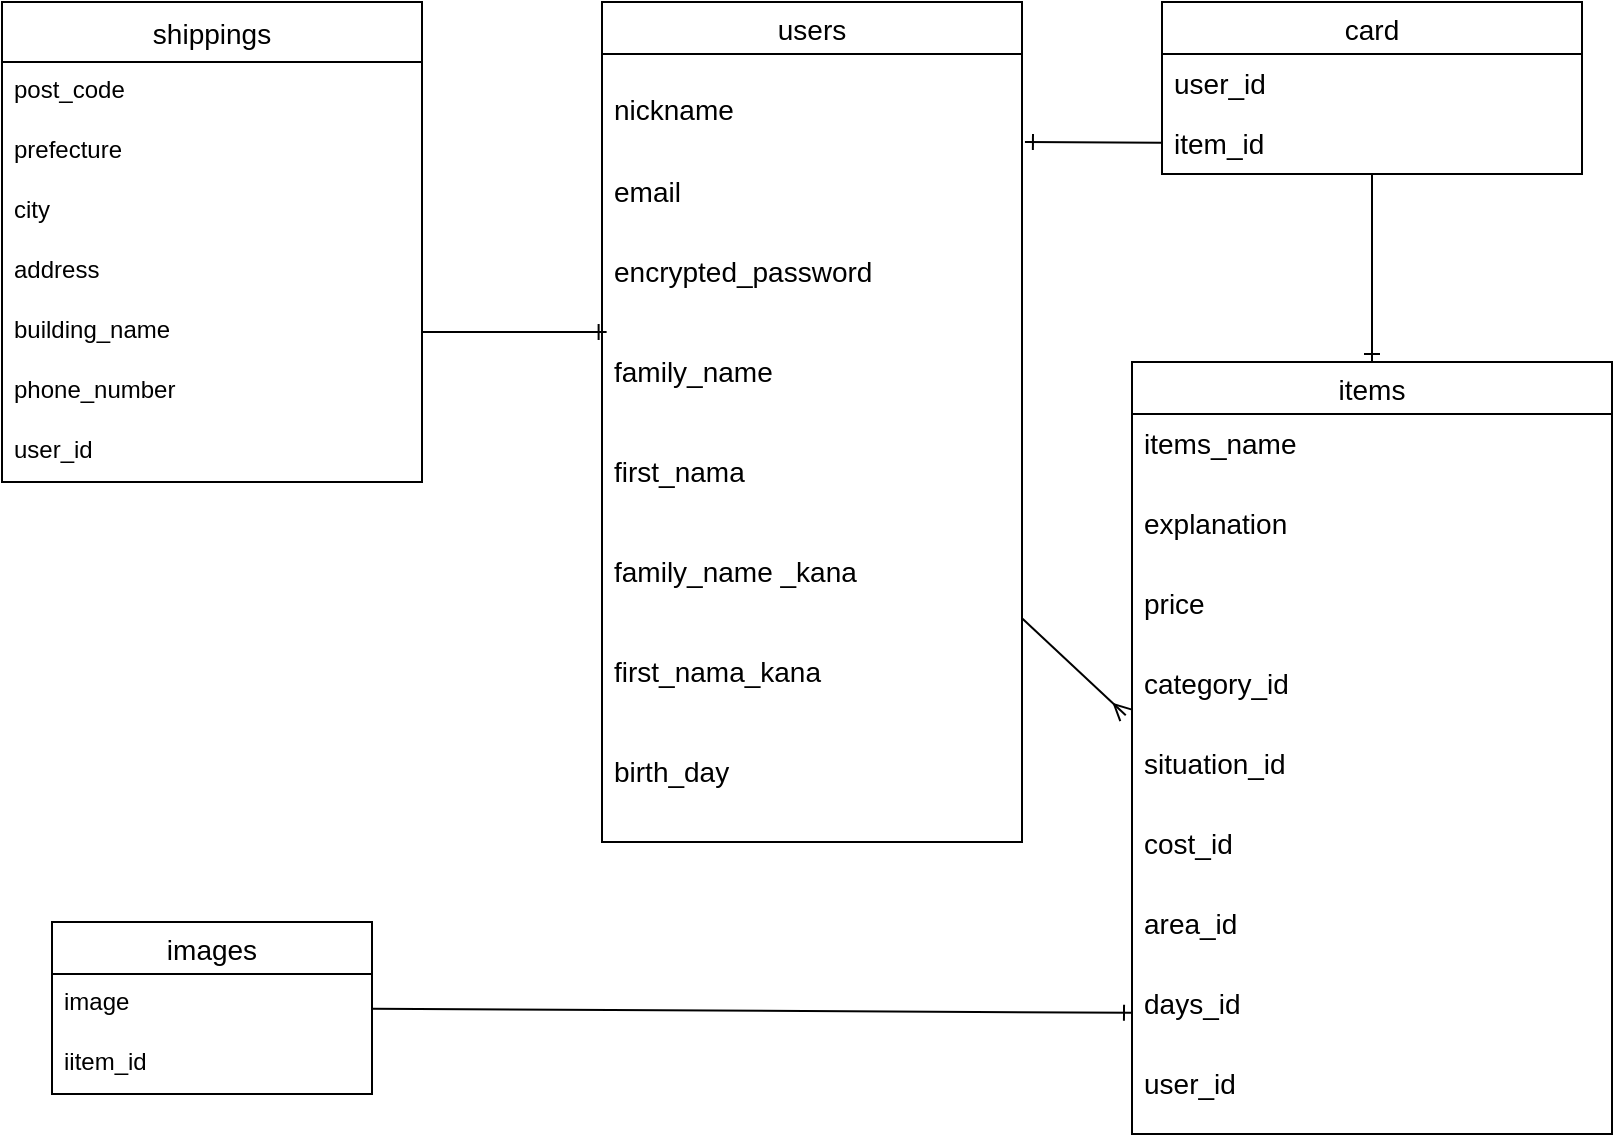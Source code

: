 <mxfile>
    <diagram id="AaYSPVp1z3YtT-DPYqw2" name="ページ1">
        <mxGraphModel dx="1016" dy="2028" grid="1" gridSize="10" guides="1" tooltips="1" connect="1" arrows="1" fold="1" page="1" pageScale="1" pageWidth="827" pageHeight="1169" math="0" shadow="0">
            <root>
                <mxCell id="0"/>
                <mxCell id="1" parent="0"/>
                <mxCell id="70" style="edgeStyle=none;html=1;entryX=-0.013;entryY=0.765;entryDx=0;entryDy=0;entryPerimeter=0;fontSize=14;endArrow=ERmany;endFill=0;" parent="1" source="6" target="43" edge="1">
                    <mxGeometry relative="1" as="geometry"/>
                </mxCell>
                <mxCell id="6" value="users" style="swimlane;fontStyle=0;childLayout=stackLayout;horizontal=1;startSize=26;horizontalStack=0;resizeParent=1;resizeParentMax=0;resizeLast=0;collapsible=1;marginBottom=0;align=center;fontSize=14;" parent="1" vertex="1">
                    <mxGeometry x="320" y="-340" width="210" height="420" as="geometry"/>
                </mxCell>
                <mxCell id="7" value="nickname" style="text;strokeColor=none;fillColor=none;spacingLeft=4;spacingRight=4;overflow=hidden;rotatable=0;points=[[0,0.5],[1,0.5]];portConstraint=eastwest;fontSize=14;verticalAlign=middle;" parent="6" vertex="1">
                    <mxGeometry y="26" width="210" height="54" as="geometry"/>
                </mxCell>
                <mxCell id="8" value="email" style="text;strokeColor=none;fillColor=none;spacingLeft=4;spacingRight=4;overflow=hidden;rotatable=0;points=[[0,0.5],[1,0.5]];portConstraint=eastwest;fontSize=14;" parent="6" vertex="1">
                    <mxGeometry y="80" width="210" height="40" as="geometry"/>
                </mxCell>
                <mxCell id="17" value="encrypted_password" style="text;strokeColor=none;fillColor=none;spacingLeft=4;spacingRight=4;overflow=hidden;rotatable=0;points=[[0,0.5],[1,0.5]];portConstraint=eastwest;fontSize=14;" parent="6" vertex="1">
                    <mxGeometry y="120" width="210" height="50" as="geometry"/>
                </mxCell>
                <mxCell id="20" value="family_name" style="text;strokeColor=none;fillColor=none;spacingLeft=4;spacingRight=4;overflow=hidden;rotatable=0;points=[[0,0.5],[1,0.5]];portConstraint=eastwest;fontSize=14;" parent="6" vertex="1">
                    <mxGeometry y="170" width="210" height="50" as="geometry"/>
                </mxCell>
                <mxCell id="40" value="first_nama" style="text;strokeColor=none;fillColor=none;spacingLeft=4;spacingRight=4;overflow=hidden;rotatable=0;points=[[0,0.5],[1,0.5]];portConstraint=eastwest;fontSize=14;" parent="6" vertex="1">
                    <mxGeometry y="220" width="210" height="50" as="geometry"/>
                </mxCell>
                <mxCell id="39" value="family_name _kana" style="text;strokeColor=none;fillColor=none;spacingLeft=4;spacingRight=4;overflow=hidden;rotatable=0;points=[[0,0.5],[1,0.5]];portConstraint=eastwest;fontSize=14;" parent="6" vertex="1">
                    <mxGeometry y="270" width="210" height="50" as="geometry"/>
                </mxCell>
                <mxCell id="38" value="first_nama_kana" style="text;strokeColor=none;fillColor=none;spacingLeft=4;spacingRight=4;overflow=hidden;rotatable=0;points=[[0,0.5],[1,0.5]];portConstraint=eastwest;fontSize=14;" parent="6" vertex="1">
                    <mxGeometry y="320" width="210" height="50" as="geometry"/>
                </mxCell>
                <mxCell id="9" value="birth_day" style="text;strokeColor=none;fillColor=none;spacingLeft=4;spacingRight=4;overflow=hidden;rotatable=0;points=[[0,0.5],[1,0.5]];portConstraint=eastwest;fontSize=14;" parent="6" vertex="1">
                    <mxGeometry y="370" width="210" height="50" as="geometry"/>
                </mxCell>
                <mxCell id="27" value="items" style="swimlane;fontStyle=0;childLayout=stackLayout;horizontal=1;startSize=26;horizontalStack=0;resizeParent=1;resizeParentMax=0;resizeLast=0;collapsible=1;marginBottom=0;align=center;fontSize=14;" parent="1" vertex="1">
                    <mxGeometry x="585" y="-160" width="240" height="386" as="geometry"/>
                </mxCell>
                <mxCell id="29" value="items_name" style="text;strokeColor=none;fillColor=none;spacingLeft=4;spacingRight=4;overflow=hidden;rotatable=0;points=[[0,0.5],[1,0.5]];portConstraint=eastwest;fontSize=14;" parent="27" vertex="1">
                    <mxGeometry y="26" width="240" height="40" as="geometry"/>
                </mxCell>
                <mxCell id="41" value="explanation" style="text;strokeColor=none;fillColor=none;spacingLeft=4;spacingRight=4;overflow=hidden;rotatable=0;points=[[0,0.5],[1,0.5]];portConstraint=eastwest;fontSize=14;" parent="27" vertex="1">
                    <mxGeometry y="66" width="240" height="40" as="geometry"/>
                </mxCell>
                <mxCell id="42" value="price" style="text;strokeColor=none;fillColor=none;spacingLeft=4;spacingRight=4;overflow=hidden;rotatable=0;points=[[0,0.5],[1,0.5]];portConstraint=eastwest;fontSize=14;" parent="27" vertex="1">
                    <mxGeometry y="106" width="240" height="40" as="geometry"/>
                </mxCell>
                <mxCell id="43" value="category_id" style="text;strokeColor=none;fillColor=none;spacingLeft=4;spacingRight=4;overflow=hidden;rotatable=0;points=[[0,0.5],[1,0.5]];portConstraint=eastwest;fontSize=14;" parent="27" vertex="1">
                    <mxGeometry y="146" width="240" height="40" as="geometry"/>
                </mxCell>
                <mxCell id="44" value="situation_id" style="text;strokeColor=none;fillColor=none;spacingLeft=4;spacingRight=4;overflow=hidden;rotatable=0;points=[[0,0.5],[1,0.5]];portConstraint=eastwest;fontSize=14;" parent="27" vertex="1">
                    <mxGeometry y="186" width="240" height="40" as="geometry"/>
                </mxCell>
                <mxCell id="45" value="cost_id" style="text;strokeColor=none;fillColor=none;spacingLeft=4;spacingRight=4;overflow=hidden;rotatable=0;points=[[0,0.5],[1,0.5]];portConstraint=eastwest;fontSize=14;" parent="27" vertex="1">
                    <mxGeometry y="226" width="240" height="40" as="geometry"/>
                </mxCell>
                <mxCell id="46" value="area_id" style="text;strokeColor=none;fillColor=none;spacingLeft=4;spacingRight=4;overflow=hidden;rotatable=0;points=[[0,0.5],[1,0.5]];portConstraint=eastwest;fontSize=14;" parent="27" vertex="1">
                    <mxGeometry y="266" width="240" height="40" as="geometry"/>
                </mxCell>
                <mxCell id="47" value="days_id" style="text;strokeColor=none;fillColor=none;spacingLeft=4;spacingRight=4;overflow=hidden;rotatable=0;points=[[0,0.5],[1,0.5]];portConstraint=eastwest;fontSize=14;" parent="27" vertex="1">
                    <mxGeometry y="306" width="240" height="40" as="geometry"/>
                </mxCell>
                <mxCell id="30" value="user_id" style="text;strokeColor=none;fillColor=none;spacingLeft=4;spacingRight=4;overflow=hidden;rotatable=0;points=[[0,0.5],[1,0.5]];portConstraint=eastwest;fontSize=14;" parent="27" vertex="1">
                    <mxGeometry y="346" width="240" height="40" as="geometry"/>
                </mxCell>
                <mxCell id="74" style="edgeStyle=none;html=1;entryX=0.5;entryY=0;entryDx=0;entryDy=0;endArrow=ERone;endFill=0;" edge="1" parent="1" source="48" target="27">
                    <mxGeometry relative="1" as="geometry"/>
                </mxCell>
                <mxCell id="48" value="card" style="swimlane;fontStyle=0;childLayout=stackLayout;horizontal=1;startSize=26;horizontalStack=0;resizeParent=1;resizeParentMax=0;resizeLast=0;collapsible=1;marginBottom=0;align=center;fontSize=14;" parent="1" vertex="1">
                    <mxGeometry x="600" y="-340" width="210" height="86" as="geometry"/>
                </mxCell>
                <mxCell id="49" value="user_id" style="text;strokeColor=none;fillColor=none;spacingLeft=4;spacingRight=4;overflow=hidden;rotatable=0;points=[[0,0.5],[1,0.5]];portConstraint=eastwest;fontSize=14;" parent="48" vertex="1">
                    <mxGeometry y="26" width="210" height="30" as="geometry"/>
                </mxCell>
                <mxCell id="50" value="item_id" style="text;strokeColor=none;fillColor=none;spacingLeft=4;spacingRight=4;overflow=hidden;rotatable=0;points=[[0,0.5],[1,0.5]];portConstraint=eastwest;fontSize=14;" parent="48" vertex="1">
                    <mxGeometry y="56" width="210" height="30" as="geometry"/>
                </mxCell>
                <mxCell id="53" value="shippings" style="swimlane;fontStyle=0;childLayout=stackLayout;horizontal=1;startSize=30;horizontalStack=0;resizeParent=1;resizeParentMax=0;resizeLast=0;collapsible=1;marginBottom=0;align=center;fontSize=14;" parent="1" vertex="1">
                    <mxGeometry x="20" y="-340" width="210" height="240" as="geometry"/>
                </mxCell>
                <mxCell id="60" value="post_code" style="text;strokeColor=none;fillColor=none;spacingLeft=4;spacingRight=4;overflow=hidden;rotatable=0;points=[[0,0.5],[1,0.5]];portConstraint=eastwest;fontSize=12;" parent="53" vertex="1">
                    <mxGeometry y="30" width="210" height="30" as="geometry"/>
                </mxCell>
                <mxCell id="59" value="prefecture" style="text;strokeColor=none;fillColor=none;spacingLeft=4;spacingRight=4;overflow=hidden;rotatable=0;points=[[0,0.5],[1,0.5]];portConstraint=eastwest;fontSize=12;" parent="53" vertex="1">
                    <mxGeometry y="60" width="210" height="30" as="geometry"/>
                </mxCell>
                <mxCell id="58" value="city" style="text;strokeColor=none;fillColor=none;spacingLeft=4;spacingRight=4;overflow=hidden;rotatable=0;points=[[0,0.5],[1,0.5]];portConstraint=eastwest;fontSize=12;" parent="53" vertex="1">
                    <mxGeometry y="90" width="210" height="30" as="geometry"/>
                </mxCell>
                <mxCell id="62" value="address" style="text;strokeColor=none;fillColor=none;spacingLeft=4;spacingRight=4;overflow=hidden;rotatable=0;points=[[0,0.5],[1,0.5]];portConstraint=eastwest;fontSize=12;" parent="53" vertex="1">
                    <mxGeometry y="120" width="210" height="30" as="geometry"/>
                </mxCell>
                <mxCell id="63" value="building_name" style="text;strokeColor=none;fillColor=none;spacingLeft=4;spacingRight=4;overflow=hidden;rotatable=0;points=[[0,0.5],[1,0.5]];portConstraint=eastwest;fontSize=12;" parent="53" vertex="1">
                    <mxGeometry y="150" width="210" height="30" as="geometry"/>
                </mxCell>
                <mxCell id="66" value="phone_number" style="text;strokeColor=none;fillColor=none;spacingLeft=4;spacingRight=4;overflow=hidden;rotatable=0;points=[[0,0.5],[1,0.5]];portConstraint=eastwest;fontSize=12;" parent="53" vertex="1">
                    <mxGeometry y="180" width="210" height="30" as="geometry"/>
                </mxCell>
                <mxCell id="56" value="user_id" style="text;strokeColor=none;fillColor=none;spacingLeft=4;spacingRight=4;overflow=hidden;rotatable=0;points=[[0,0.5],[1,0.5]];portConstraint=eastwest;fontSize=12;" parent="53" vertex="1">
                    <mxGeometry y="210" width="210" height="30" as="geometry"/>
                </mxCell>
                <mxCell id="71" style="edgeStyle=none;html=1;entryX=0.011;entryY=-0.1;entryDx=0;entryDy=0;entryPerimeter=0;endArrow=ERone;endFill=0;exitX=1;exitY=0.5;exitDx=0;exitDy=0;" edge="1" parent="1" source="63" target="20">
                    <mxGeometry relative="1" as="geometry">
                        <mxPoint x="280" y="-190" as="sourcePoint"/>
                    </mxGeometry>
                </mxCell>
                <mxCell id="72" style="edgeStyle=none;html=1;entryX=1.007;entryY=0.815;entryDx=0;entryDy=0;entryPerimeter=0;endArrow=ERone;endFill=0;" edge="1" parent="1" source="50" target="7">
                    <mxGeometry relative="1" as="geometry"/>
                </mxCell>
                <mxCell id="79" style="edgeStyle=none;html=1;endArrow=ERone;endFill=0;" edge="1" parent="1" source="75" target="47">
                    <mxGeometry relative="1" as="geometry">
                        <mxPoint x="320" y="146" as="targetPoint"/>
                    </mxGeometry>
                </mxCell>
                <mxCell id="75" value="images" style="swimlane;fontStyle=0;childLayout=stackLayout;horizontal=1;startSize=26;horizontalStack=0;resizeParent=1;resizeParentMax=0;resizeLast=0;collapsible=1;marginBottom=0;align=center;fontSize=14;" vertex="1" parent="1">
                    <mxGeometry x="45" y="120" width="160" height="86" as="geometry"/>
                </mxCell>
                <mxCell id="76" value="image" style="text;strokeColor=none;fillColor=none;spacingLeft=4;spacingRight=4;overflow=hidden;rotatable=0;points=[[0,0.5],[1,0.5]];portConstraint=eastwest;fontSize=12;" vertex="1" parent="75">
                    <mxGeometry y="26" width="160" height="30" as="geometry"/>
                </mxCell>
                <mxCell id="77" value="iitem_id" style="text;strokeColor=none;fillColor=none;spacingLeft=4;spacingRight=4;overflow=hidden;rotatable=0;points=[[0,0.5],[1,0.5]];portConstraint=eastwest;fontSize=12;" vertex="1" parent="75">
                    <mxGeometry y="56" width="160" height="30" as="geometry"/>
                </mxCell>
            </root>
        </mxGraphModel>
    </diagram>
</mxfile>